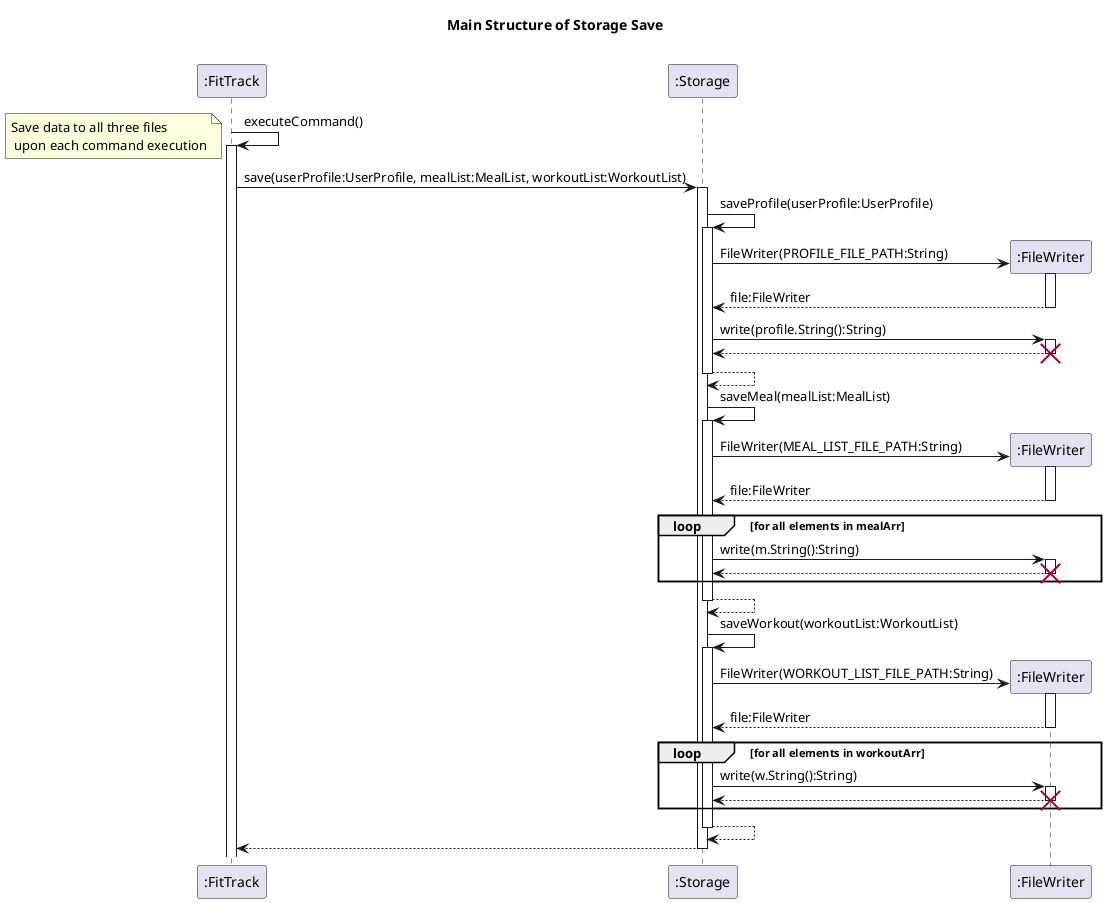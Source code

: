 @startuml
title Main Structure of Storage Save\n

participant ":FitTrack" as main
participant ":Storage" as storage
participant ":FileWriter" as fileWriter

main -> main ++: executeCommand()
note left: Save data to all three files \n upon each command execution
main -> storage ++: save(userProfile:UserProfile, mealList:MealList, workoutList:WorkoutList)
storage -> storage ++: saveProfile(userProfile:UserProfile)
create fileWriter
storage -> fileWriter ++: FileWriter(PROFILE_FILE_PATH:String)
return file:FileWriter
storage -> fileWriter ++: write(profile.String():String)
return
destroy fileWriter
return
storage -> storage ++: saveMeal(mealList:MealList)
create fileWriter
storage -> fileWriter ++: FileWriter(MEAL_LIST_FILE_PATH:String)
return file:FileWriter
group loop [for all elements in mealArr]
    storage -> fileWriter ++: write(m.String():String)
    return
destroy fileWriter
end
return
storage -> storage ++: saveWorkout(workoutList:WorkoutList)
create fileWriter
storage -> fileWriter ++: FileWriter(WORKOUT_LIST_FILE_PATH:String)
return file:FileWriter
group loop [for all elements in workoutArr]
    storage -> fileWriter ++: write(w.String():String)
    return
destroy fileWriter
end
return
return

@enduml